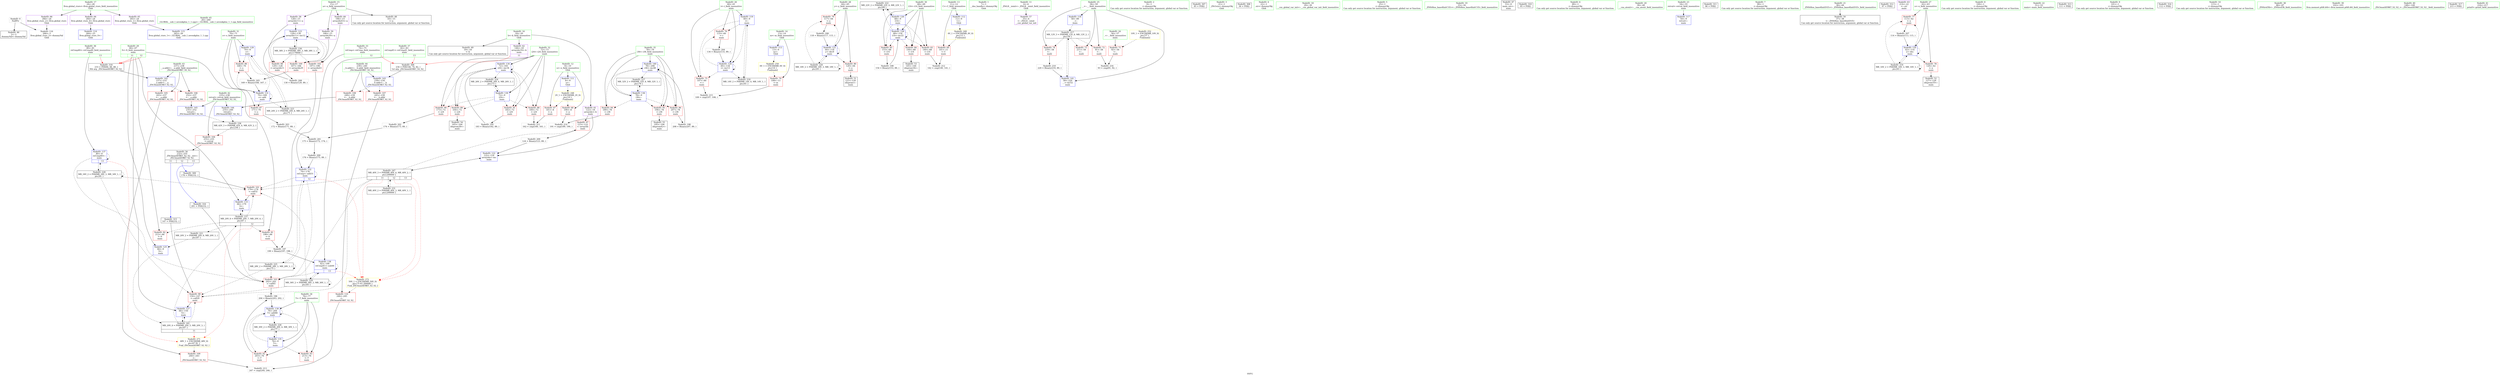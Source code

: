 digraph "SVFG" {
	label="SVFG";

	Node0x564ed97df8d0 [shape=record,color=grey,label="{NodeID: 0\nNullPtr}"];
	Node0x564ed97df8d0 -> Node0x564ed97fefe0[style=solid];
	Node0x564ed97df8d0 -> Node0x564ed9804b40[style=solid];
	Node0x564ed97ff280 [shape=record,color=red,label="{NodeID: 97\n123\<--122\n\<--arrayidx\nmain\n}"];
	Node0x564ed97ff280 -> Node0x564ed980b400[style=solid];
	Node0x564ed97fd560 [shape=record,color=green,label="{NodeID: 14\n13\<--14\nm\<--m_field_insensitive\nGlob }"];
	Node0x564ed97fd560 -> Node0x564ed98014d0[style=solid];
	Node0x564ed97fd560 -> Node0x564ed97fffe0[style=solid];
	Node0x564ed97ffde0 [shape=record,color=blue,label="{NodeID: 111\n8\<--9\nn\<--\nGlob }"];
	Node0x564ed97ffde0 -> Node0x564ed981cb70[style=dashed];
	Node0x564ed97fe050 [shape=record,color=green,label="{NodeID: 28\n64\<--65\ny\<--y_field_insensitive\nmain\n}"];
	Node0x564ed97fe050 -> Node0x564ed9801c20[style=solid];
	Node0x564ed97fe050 -> Node0x564ed9801cf0[style=solid];
	Node0x564ed97fe050 -> Node0x564ed9804f80[style=solid];
	Node0x564ed980b280 [shape=record,color=grey,label="{NodeID: 208\n130 = Binary(129, 89, )\n}"];
	Node0x564ed980b280 -> Node0x564ed9805120[style=solid];
	Node0x564ed98052c0 [shape=record,color=blue,label="{NodeID: 125\n66\<--9\nS\<--\nmain\n}"];
	Node0x564ed98052c0 -> Node0x564ed981a870[style=dashed];
	Node0x564ed97fec70 [shape=record,color=green,label="{NodeID: 42\n235\<--236\nretval\<--retval_field_insensitive\n_ZSt3maxIiERKT_S2_S2_\n}"];
	Node0x564ed97fec70 -> Node0x564ed97ff830[style=solid];
	Node0x564ed97fec70 -> Node0x564ed9806230[style=solid];
	Node0x564ed97fec70 -> Node0x564ed9806300[style=solid];
	Node0x564ed9814570 [shape=record,color=black,label="{NodeID: 222\nMR_22V_2 = PHI(MR_22V_4, MR_22V_1, )\npts\{69 \}\n}"];
	Node0x564ed9814570 -> Node0x564ed9805390[style=dashed];
	Node0x564ed9805e20 [shape=record,color=blue,label="{NodeID: 139\n76\<--204\nT\<--add46\nmain\n}"];
	Node0x564ed9805e20 -> Node0x564ed98026b0[style=dashed];
	Node0x564ed9805e20 -> Node0x564ed9802780[style=dashed];
	Node0x564ed9805e20 -> Node0x564ed9805e20[style=dashed];
	Node0x564ed9805e20 -> Node0x564ed9815970[style=dashed];
	Node0x564ed98008e0 [shape=record,color=black,label="{NodeID: 56\n232\<--255\n_ZSt3maxIiERKT_S2_S2__ret\<--\n_ZSt3maxIiERKT_S2_S2_\n|{<s0>11|<s1>12|<s2>13}}"];
	Node0x564ed98008e0:s0 -> Node0x564ed9830b50[style=solid,color=blue];
	Node0x564ed98008e0:s1 -> Node0x564ed98304e0[style=solid,color=blue];
	Node0x564ed98008e0:s2 -> Node0x564ed9830d50[style=solid,color=blue];
	Node0x564ed9819380 [shape=record,color=black,label="{NodeID: 236\nMR_42V_3 = PHI(MR_42V_4, MR_42V_2, )\npts\{236 \}\n}"];
	Node0x564ed9819380 -> Node0x564ed97ff830[style=dashed];
	Node0x564ed98014d0 [shape=record,color=red,label="{NodeID: 70\n108\<--13\n\<--m\nmain\n}"];
	Node0x564ed98014d0 -> Node0x564ed980bd00[style=solid];
	Node0x564ed981d770 [shape=record,color=yellow,style=double,label="{NodeID: 250\n6V_1 = ENCHI(MR_6V_0)\npts\{14 \}\nFun[main]}"];
	Node0x564ed981d770 -> Node0x564ed98014d0[style=dashed];
	Node0x564ed9802030 [shape=record,color=red,label="{NodeID: 84\n144\<--68\n\<--i14\nmain\n}"];
	Node0x564ed9802030 -> Node0x564ed9800670[style=solid];
	Node0x564ed97dfe60 [shape=record,color=green,label="{NodeID: 1\n7\<--1\n__dso_handle\<--dummyObj\nGlob }"];
	Node0x564ed97ff350 [shape=record,color=red,label="{NodeID: 98\n129\<--128\n\<--arrayidx11\nmain\n}"];
	Node0x564ed97ff350 -> Node0x564ed980b280[style=solid];
	Node0x564ed97fd5f0 [shape=record,color=green,label="{NodeID: 15\n15\<--17\na\<--a_field_insensitive\nGlob }"];
	Node0x564ed97fd5f0 -> Node0x564ed98001d0[style=solid];
	Node0x564ed97fd5f0 -> Node0x564ed9800a80[style=solid];
	Node0x564ed97fd5f0 -> Node0x564ed9800b50[style=solid];
	Node0x564ed97fd5f0 -> Node0x564ed9800c20[style=solid];
	Node0x564ed98031f0 [shape=record,color=grey,label="{NodeID: 195\n183 = Binary(182, 89, )\n}"];
	Node0x564ed98031f0 -> Node0x564ed9805a10[style=solid];
	Node0x564ed97ffee0 [shape=record,color=blue,label="{NodeID: 112\n11\<--9\nC\<--\nGlob }"];
	Node0x564ed97ffee0 -> Node0x564ed981d690[style=dashed];
	Node0x564ed97fe120 [shape=record,color=green,label="{NodeID: 29\n66\<--67\nS\<--S_field_insensitive\nmain\n|{|<s5>11|<s6>12}}"];
	Node0x564ed97fe120 -> Node0x564ed9801dc0[style=solid];
	Node0x564ed97fe120 -> Node0x564ed9801e90[style=solid];
	Node0x564ed97fe120 -> Node0x564ed98052c0[style=solid];
	Node0x564ed97fe120 -> Node0x564ed9805460[style=solid];
	Node0x564ed97fe120 -> Node0x564ed9805940[style=solid];
	Node0x564ed97fe120:s5 -> Node0x564ed9830f60[style=solid,color=red];
	Node0x564ed97fe120:s6 -> Node0x564ed9830f60[style=solid,color=red];
	Node0x564ed980b400 [shape=record,color=grey,label="{NodeID: 209\n124 = Binary(123, 89, )\n}"];
	Node0x564ed980b400 -> Node0x564ed9805050[style=solid];
	Node0x564ed9805390 [shape=record,color=blue,label="{NodeID: 126\n68\<--9\ni14\<--\nmain\n}"];
	Node0x564ed9805390 -> Node0x564ed9801f60[style=dashed];
	Node0x564ed9805390 -> Node0x564ed9802030[style=dashed];
	Node0x564ed9805390 -> Node0x564ed9802100[style=dashed];
	Node0x564ed9805390 -> Node0x564ed9805530[style=dashed];
	Node0x564ed9805390 -> Node0x564ed9814570[style=dashed];
	Node0x564ed97fed40 [shape=record,color=green,label="{NodeID: 43\n237\<--238\n__a.addr\<--__a.addr_field_insensitive\n_ZSt3maxIiERKT_S2_S2_\n}"];
	Node0x564ed97fed40 -> Node0x564ed97ff900[style=solid];
	Node0x564ed97fed40 -> Node0x564ed97ff9d0[style=solid];
	Node0x564ed97fed40 -> Node0x564ed9806090[style=solid];
	Node0x564ed982fae0 [shape=record,color=black,label="{NodeID: 306\n234 = PHI(146, 74, 82, )\n1st arg _ZSt3maxIiERKT_S2_S2_ }"];
	Node0x564ed982fae0 -> Node0x564ed9806160[style=solid];
	Node0x564ed9814a70 [shape=record,color=black,label="{NodeID: 223\nMR_24V_2 = PHI(MR_24V_4, MR_24V_1, )\npts\{71 \}\n}"];
	Node0x564ed9814a70 -> Node0x564ed9805600[style=dashed];
	Node0x564ed9805ef0 [shape=record,color=blue,label="{NodeID: 140\n78\<--208\ni36\<--inc48\nmain\n}"];
	Node0x564ed9805ef0 -> Node0x564ed9802850[style=dashed];
	Node0x564ed9805ef0 -> Node0x564ed9802920[style=dashed];
	Node0x564ed9805ef0 -> Node0x564ed97ff1b0[style=dashed];
	Node0x564ed9805ef0 -> Node0x564ed9805ef0[style=dashed];
	Node0x564ed9805ef0 -> Node0x564ed9815e70[style=dashed];
	Node0x564ed98009b0 [shape=record,color=purple,label="{NodeID: 57\n35\<--4\n\<--_ZStL8__ioinit\n__cxx_global_var_init\n}"];
	Node0x564ed9819470 [shape=record,color=black,label="{NodeID: 237\nMR_20V_6 = PHI(MR_20V_7, MR_20V_4, )\npts\{67 \}\n|{|<s6>12}}"];
	Node0x564ed9819470 -> Node0x564ed9801dc0[style=dashed];
	Node0x564ed9819470 -> Node0x564ed9801e90[style=dashed];
	Node0x564ed9819470 -> Node0x564ed97ff5c0[style=dashed];
	Node0x564ed9819470 -> Node0x564ed97ff760[style=dashed];
	Node0x564ed9819470 -> Node0x564ed9805940[style=dashed];
	Node0x564ed9819470 -> Node0x564ed9814070[style=dashed];
	Node0x564ed9819470:s6 -> Node0x564ed981ea30[style=dashed,color=red];
	Node0x564ed98015a0 [shape=record,color=red,label="{NodeID: 71\n92\<--56\n\<--_\nmain\n}"];
	Node0x564ed98015a0 -> Node0x564ed980be80[style=solid];
	Node0x564ed9802100 [shape=record,color=red,label="{NodeID: 85\n153\<--68\n\<--i14\nmain\n}"];
	Node0x564ed9802100 -> Node0x564ed98037f0[style=solid];
	Node0x564ed97fc6d0 [shape=record,color=green,label="{NodeID: 2\n9\<--1\n\<--dummyObj\nCan only get source location for instruction, argument, global var or function.}"];
	Node0x564ed97ff420 [shape=record,color=red,label="{NodeID: 99\n150\<--147\n\<--call20\nmain\n}"];
	Node0x564ed97ff420 -> Node0x564ed9805460[style=solid];
	Node0x564ed97fd680 [shape=record,color=green,label="{NodeID: 16\n18\<--20\nb\<--b_field_insensitive\nGlob }"];
	Node0x564ed97fd680 -> Node0x564ed98002d0[style=solid];
	Node0x564ed97fd680 -> Node0x564ed9800cf0[style=solid];
	Node0x564ed97fd680 -> Node0x564ed9800dc0[style=solid];
	Node0x564ed9803370 [shape=record,color=grey,label="{NodeID: 196\n204 = Binary(203, 202, )\n}"];
	Node0x564ed9803370 -> Node0x564ed9805e20[style=solid];
	Node0x564ed97fffe0 [shape=record,color=blue,label="{NodeID: 113\n13\<--9\nm\<--\nGlob }"];
	Node0x564ed97fffe0 -> Node0x564ed981d770[style=dashed];
	Node0x564ed97fe1f0 [shape=record,color=green,label="{NodeID: 30\n68\<--69\ni14\<--i14_field_insensitive\nmain\n}"];
	Node0x564ed97fe1f0 -> Node0x564ed9801f60[style=solid];
	Node0x564ed97fe1f0 -> Node0x564ed9802030[style=solid];
	Node0x564ed97fe1f0 -> Node0x564ed9802100[style=solid];
	Node0x564ed97fe1f0 -> Node0x564ed9805390[style=solid];
	Node0x564ed97fe1f0 -> Node0x564ed9805530[style=solid];
	Node0x564ed980b580 [shape=record,color=grey,label="{NodeID: 210\n220 = Binary(219, 89, )\n}"];
	Node0x564ed980b580 -> Node0x564ed9805fc0[style=solid];
	Node0x564ed9805460 [shape=record,color=blue,label="{NodeID: 127\n66\<--150\nS\<--\nmain\n}"];
	Node0x564ed9805460 -> Node0x564ed981a870[style=dashed];
	Node0x564ed97fee10 [shape=record,color=green,label="{NodeID: 44\n239\<--240\n__b.addr\<--__b.addr_field_insensitive\n_ZSt3maxIiERKT_S2_S2_\n}"];
	Node0x564ed97fee10 -> Node0x564ed97ffaa0[style=solid];
	Node0x564ed97fee10 -> Node0x564ed97ffb70[style=solid];
	Node0x564ed97fee10 -> Node0x564ed9806160[style=solid];
	Node0x564ed98302e0 [shape=record,color=black,label="{NodeID: 307\n85 = PHI()\n}"];
	Node0x564ed9814f70 [shape=record,color=black,label="{NodeID: 224\nMR_26V_2 = PHI(MR_26V_4, MR_26V_1, )\npts\{73 \}\n}"];
	Node0x564ed9814f70 -> Node0x564ed98056d0[style=dashed];
	Node0x564ed9805fc0 [shape=record,color=blue,label="{NodeID: 141\n58\<--220\n__\<--inc52\nmain\n}"];
	Node0x564ed9805fc0 -> Node0x564ed9812c70[style=dashed];
	Node0x564ed9800a80 [shape=record,color=purple,label="{NodeID: 58\n128\<--15\narrayidx11\<--a\nmain\n}"];
	Node0x564ed9800a80 -> Node0x564ed97ff350[style=solid];
	Node0x564ed9800a80 -> Node0x564ed9805120[style=solid];
	Node0x564ed9801670 [shape=record,color=red,label="{NodeID: 72\n91\<--58\n\<--__\nmain\n}"];
	Node0x564ed9801670 -> Node0x564ed980be80[style=solid];
	Node0x564ed981d930 [shape=record,color=yellow,style=double,label="{NodeID: 252\n10V_1 = ENCHI(MR_10V_0)\npts\{57 \}\nFun[main]}"];
	Node0x564ed981d930 -> Node0x564ed98015a0[style=dashed];
	Node0x564ed98021d0 [shape=record,color=red,label="{NodeID: 86\n168\<--70\n\<--s\nmain\n}"];
	Node0x564ed98021d0 -> Node0x564ed980ae00[style=solid];
	Node0x564ed97fc760 [shape=record,color=green,label="{NodeID: 3\n21\<--1\n_ZSt3cin\<--dummyObj\nGlob }"];
	Node0x564ed97ff4f0 [shape=record,color=red,label="{NodeID: 100\n167\<--166\n\<--arrayidx29\nmain\n}"];
	Node0x564ed97ff4f0 -> Node0x564ed980ae00[style=solid];
	Node0x564ed97fd710 [shape=record,color=green,label="{NodeID: 17\n24\<--28\nllvm.global_ctors\<--llvm.global_ctors_field_insensitive\nGlob }"];
	Node0x564ed97fd710 -> Node0x564ed9800f60[style=solid];
	Node0x564ed97fd710 -> Node0x564ed9801060[style=solid];
	Node0x564ed97fd710 -> Node0x564ed9801160[style=solid];
	Node0x564ed98034f0 [shape=record,color=grey,label="{NodeID: 197\n199 = Binary(197, 198, )\n}"];
	Node0x564ed98034f0 -> Node0x564ed9805d50[style=solid];
	Node0x564ed98000e0 [shape=record,color=blue,label="{NodeID: 114\n264\<--25\nllvm.global_ctors_0\<--\nGlob }"];
	Node0x564ed97fe2c0 [shape=record,color=green,label="{NodeID: 31\n70\<--71\ns\<--s_field_insensitive\nmain\n}"];
	Node0x564ed97fe2c0 -> Node0x564ed98021d0[style=solid];
	Node0x564ed97fe2c0 -> Node0x564ed98022a0[style=solid];
	Node0x564ed97fe2c0 -> Node0x564ed9805600[style=solid];
	Node0x564ed97fe2c0 -> Node0x564ed98057a0[style=solid];
	Node0x564ed980b700 [shape=record,color=grey,label="{NodeID: 211\n162 = cmp(160, 161, )\n}"];
	Node0x564ed9805530 [shape=record,color=blue,label="{NodeID: 128\n68\<--154\ni14\<--inc22\nmain\n}"];
	Node0x564ed9805530 -> Node0x564ed9801f60[style=dashed];
	Node0x564ed9805530 -> Node0x564ed9802030[style=dashed];
	Node0x564ed9805530 -> Node0x564ed9802100[style=dashed];
	Node0x564ed9805530 -> Node0x564ed9805530[style=dashed];
	Node0x564ed9805530 -> Node0x564ed9814570[style=dashed];
	Node0x564ed97feee0 [shape=record,color=green,label="{NodeID: 45\n26\<--260\n_GLOBAL__sub_I_sevenkplus_1_1.cpp\<--_GLOBAL__sub_I_sevenkplus_1_1.cpp_field_insensitive\n}"];
	Node0x564ed97feee0 -> Node0x564ed9804a40[style=solid];
	Node0x564ed98303e0 [shape=record,color=black,label="{NodeID: 308\n36 = PHI()\n}"];
	Node0x564ed9815470 [shape=record,color=black,label="{NodeID: 225\nMR_28V_2 = PHI(MR_28V_3, MR_28V_1, )\npts\{75 \}\n}"];
	Node0x564ed9815470 -> Node0x564ed97ff420[style=dashed];
	Node0x564ed9815470 -> Node0x564ed97ff760[style=dashed];
	Node0x564ed9815470 -> Node0x564ed9805870[style=dashed];
	Node0x564ed9815470 -> Node0x564ed9815470[style=dashed];
	Node0x564ed9806090 [shape=record,color=blue,label="{NodeID: 142\n237\<--233\n__a.addr\<--__a\n_ZSt3maxIiERKT_S2_S2_\n}"];
	Node0x564ed9806090 -> Node0x564ed97ff900[style=dashed];
	Node0x564ed9806090 -> Node0x564ed97ff9d0[style=dashed];
	Node0x564ed9800b50 [shape=record,color=purple,label="{NodeID: 59\n166\<--15\narrayidx29\<--a\nmain\n}"];
	Node0x564ed9800b50 -> Node0x564ed97ff4f0[style=solid];
	Node0x564ed9801740 [shape=record,color=red,label="{NodeID: 73\n211\<--58\n\<--__\nmain\n}"];
	Node0x564ed98022a0 [shape=record,color=red,label="{NodeID: 87\n171\<--70\n\<--s\nmain\n}"];
	Node0x564ed98022a0 -> Node0x564ed980ab00[style=solid];
	Node0x564ed97fcfc0 [shape=record,color=green,label="{NodeID: 4\n22\<--1\n.str\<--dummyObj\nGlob }"];
	Node0x564ed97ff5c0 [shape=record,color=red,label="{NodeID: 101\n179\<--178\n\<--call32\nmain\n}"];
	Node0x564ed97ff5c0 -> Node0x564ed9805940[style=solid];
	Node0x564ed97fd7a0 [shape=record,color=green,label="{NodeID: 18\n29\<--30\n__cxx_global_var_init\<--__cxx_global_var_init_field_insensitive\n}"];
	Node0x564ed9803670 [shape=record,color=grey,label="{NodeID: 198\n208 = Binary(207, 89, )\n}"];
	Node0x564ed9803670 -> Node0x564ed9805ef0[style=solid];
	Node0x564ed9804a40 [shape=record,color=blue,label="{NodeID: 115\n265\<--26\nllvm.global_ctors_1\<--_GLOBAL__sub_I_sevenkplus_1_1.cpp\nGlob }"];
	Node0x564ed97fe390 [shape=record,color=green,label="{NodeID: 32\n72\<--73\ni24\<--i24_field_insensitive\nmain\n}"];
	Node0x564ed97fe390 -> Node0x564ed9802370[style=solid];
	Node0x564ed97fe390 -> Node0x564ed9802440[style=solid];
	Node0x564ed97fe390 -> Node0x564ed9802510[style=solid];
	Node0x564ed97fe390 -> Node0x564ed98025e0[style=solid];
	Node0x564ed97fe390 -> Node0x564ed98056d0[style=solid];
	Node0x564ed97fe390 -> Node0x564ed9805a10[style=solid];
	Node0x564ed980b880 [shape=record,color=grey,label="{NodeID: 212\n142 = cmp(140, 141, )\n}"];
	Node0x564ed9805600 [shape=record,color=blue,label="{NodeID: 129\n70\<--9\ns\<--\nmain\n}"];
	Node0x564ed9805600 -> Node0x564ed98021d0[style=dashed];
	Node0x564ed9805600 -> Node0x564ed98057a0[style=dashed];
	Node0x564ed9805600 -> Node0x564ed9814a70[style=dashed];
	Node0x564ed97fefe0 [shape=record,color=black,label="{NodeID: 46\n2\<--3\ndummyVal\<--dummyVal\n}"];
	Node0x564ed98304e0 [shape=record,color=black,label="{NodeID: 309\n178 = PHI(232, )\n}"];
	Node0x564ed98304e0 -> Node0x564ed97ff5c0[style=solid];
	Node0x564ed9815970 [shape=record,color=black,label="{NodeID: 226\nMR_30V_2 = PHI(MR_30V_4, MR_30V_1, )\npts\{77 \}\n}"];
	Node0x564ed9815970 -> Node0x564ed9805ae0[style=dashed];
	Node0x564ed9806160 [shape=record,color=blue,label="{NodeID: 143\n239\<--234\n__b.addr\<--__b\n_ZSt3maxIiERKT_S2_S2_\n}"];
	Node0x564ed9806160 -> Node0x564ed97ffaa0[style=dashed];
	Node0x564ed9806160 -> Node0x564ed97ffb70[style=dashed];
	Node0x564ed9800c20 [shape=record,color=purple,label="{NodeID: 60\n196\<--15\narrayidx43\<--a\nmain\n}"];
	Node0x564ed9800c20 -> Node0x564ed97ff690[style=solid];
	Node0x564ed9801810 [shape=record,color=red,label="{NodeID: 74\n219\<--58\n\<--__\nmain\n}"];
	Node0x564ed9801810 -> Node0x564ed980b580[style=solid];
	Node0x564ed9802370 [shape=record,color=red,label="{NodeID: 88\n160\<--72\n\<--i24\nmain\n}"];
	Node0x564ed9802370 -> Node0x564ed980b700[style=solid];
	Node0x564ed97fd050 [shape=record,color=green,label="{NodeID: 5\n25\<--1\n\<--dummyObj\nCan only get source location for instruction, argument, global var or function.}"];
	Node0x564ed97ff690 [shape=record,color=red,label="{NodeID: 102\n197\<--196\n\<--arrayidx43\nmain\n}"];
	Node0x564ed97ff690 -> Node0x564ed98034f0[style=solid];
	Node0x564ed97fd870 [shape=record,color=green,label="{NodeID: 19\n33\<--34\n_ZNSt8ios_base4InitC1Ev\<--_ZNSt8ios_base4InitC1Ev_field_insensitive\n}"];
	Node0x564ed98037f0 [shape=record,color=grey,label="{NodeID: 199\n154 = Binary(153, 89, )\n}"];
	Node0x564ed98037f0 -> Node0x564ed9805530[style=solid];
	Node0x564ed9804b40 [shape=record,color=blue, style = dotted,label="{NodeID: 116\n266\<--3\nllvm.global_ctors_2\<--dummyVal\nGlob }"];
	Node0x564ed97fe460 [shape=record,color=green,label="{NodeID: 33\n74\<--75\nref.tmp\<--ref.tmp_field_insensitive\nmain\n|{|<s1>12}}"];
	Node0x564ed97fe460 -> Node0x564ed9805870[style=solid];
	Node0x564ed97fe460:s1 -> Node0x564ed982fae0[style=solid,color=red];
	Node0x564ed980ba00 [shape=record,color=grey,label="{NodeID: 213\n247 = cmp(244, 246, )\n}"];
	Node0x564ed98056d0 [shape=record,color=blue,label="{NodeID: 130\n72\<--9\ni24\<--\nmain\n}"];
	Node0x564ed98056d0 -> Node0x564ed9802370[style=dashed];
	Node0x564ed98056d0 -> Node0x564ed9802440[style=dashed];
	Node0x564ed98056d0 -> Node0x564ed9802510[style=dashed];
	Node0x564ed98056d0 -> Node0x564ed98025e0[style=dashed];
	Node0x564ed98056d0 -> Node0x564ed9805a10[style=dashed];
	Node0x564ed98056d0 -> Node0x564ed9814f70[style=dashed];
	Node0x564ed97ff0e0 [shape=record,color=black,label="{NodeID: 47\n53\<--9\nmain_ret\<--\nmain\n}"];
	Node0x564ed9830710 [shape=record,color=black,label="{NodeID: 310\n95 = PHI()\n}"];
	Node0x564ed9815e70 [shape=record,color=black,label="{NodeID: 227\nMR_32V_2 = PHI(MR_32V_4, MR_32V_1, )\npts\{79 \}\n}"];
	Node0x564ed9815e70 -> Node0x564ed9805bb0[style=dashed];
	Node0x564ed9806230 [shape=record,color=blue,label="{NodeID: 144\n235\<--249\nretval\<--\n_ZSt3maxIiERKT_S2_S2_\n}"];
	Node0x564ed9806230 -> Node0x564ed9819380[style=dashed];
	Node0x564ed9800cf0 [shape=record,color=purple,label="{NodeID: 61\n122\<--18\narrayidx\<--b\nmain\n}"];
	Node0x564ed9800cf0 -> Node0x564ed97ff280[style=solid];
	Node0x564ed9800cf0 -> Node0x564ed9805050[style=solid];
	Node0x564ed981a870 [shape=record,color=black,label="{NodeID: 241\nMR_20V_4 = PHI(MR_20V_5, MR_20V_3, )\npts\{67 \}\n|{|<s3>11}}"];
	Node0x564ed981a870 -> Node0x564ed97ff420[style=dashed];
	Node0x564ed981a870 -> Node0x564ed9805460[style=dashed];
	Node0x564ed981a870 -> Node0x564ed9819470[style=dashed];
	Node0x564ed981a870:s3 -> Node0x564ed981ea30[style=dashed,color=red];
	Node0x564ed98018e0 [shape=record,color=red,label="{NodeID: 75\n107\<--60\n\<--i\nmain\n}"];
	Node0x564ed98018e0 -> Node0x564ed980bd00[style=solid];
	Node0x564ed9802440 [shape=record,color=red,label="{NodeID: 89\n164\<--72\n\<--i24\nmain\n}"];
	Node0x564ed9802440 -> Node0x564ed9800740[style=solid];
	Node0x564ed97fd0e0 [shape=record,color=green,label="{NodeID: 6\n89\<--1\n\<--dummyObj\nCan only get source location for instruction, argument, global var or function.}"];
	Node0x564ed97ff760 [shape=record,color=red,label="{NodeID: 103\n202\<--201\n\<--call45\nmain\n}"];
	Node0x564ed97ff760 -> Node0x564ed9803370[style=solid];
	Node0x564ed97fd940 [shape=record,color=green,label="{NodeID: 20\n39\<--40\n__cxa_atexit\<--__cxa_atexit_field_insensitive\n}"];
	Node0x564ed980a700 [shape=record,color=grey,label="{NodeID: 200\n176 = Binary(175, 89, )\n}"];
	Node0x564ed980a700 -> Node0x564ed9805870[style=solid];
	Node0x564ed9804c40 [shape=record,color=blue,label="{NodeID: 117\n54\<--9\nretval\<--\nmain\n}"];
	Node0x564ed97fe530 [shape=record,color=green,label="{NodeID: 34\n76\<--77\nT\<--T_field_insensitive\nmain\n}"];
	Node0x564ed97fe530 -> Node0x564ed98026b0[style=solid];
	Node0x564ed97fe530 -> Node0x564ed9802780[style=solid];
	Node0x564ed97fe530 -> Node0x564ed9805ae0[style=solid];
	Node0x564ed97fe530 -> Node0x564ed9805e20[style=solid];
	Node0x564ed980bb80 [shape=record,color=grey,label="{NodeID: 214\n191 = cmp(189, 190, )\n}"];
	Node0x564ed98057a0 [shape=record,color=blue,label="{NodeID: 131\n70\<--169\ns\<--add\nmain\n}"];
	Node0x564ed98057a0 -> Node0x564ed98021d0[style=dashed];
	Node0x564ed98057a0 -> Node0x564ed98022a0[style=dashed];
	Node0x564ed98057a0 -> Node0x564ed98057a0[style=dashed];
	Node0x564ed98057a0 -> Node0x564ed9814a70[style=dashed];
	Node0x564ed98001d0 [shape=record,color=black,label="{NodeID: 48\n16\<--15\n\<--a\nCan only get source location for instruction, argument, global var or function.}"];
	Node0x564ed98307e0 [shape=record,color=black,label="{NodeID: 311\n96 = PHI()\n}"];
	Node0x564ed9816370 [shape=record,color=black,label="{NodeID: 228\nMR_34V_2 = PHI(MR_34V_3, MR_34V_1, )\npts\{81 \}\n}"];
	Node0x564ed9816370 -> Node0x564ed97ff420[style=dashed];
	Node0x564ed9816370 -> Node0x564ed97ff5c0[style=dashed];
	Node0x564ed9816370 -> Node0x564ed9805c80[style=dashed];
	Node0x564ed9816370 -> Node0x564ed9816370[style=dashed];
	Node0x564ed9806300 [shape=record,color=blue,label="{NodeID: 145\n235\<--252\nretval\<--\n_ZSt3maxIiERKT_S2_S2_\n}"];
	Node0x564ed9806300 -> Node0x564ed9819380[style=dashed];
	Node0x564ed9800dc0 [shape=record,color=purple,label="{NodeID: 62\n146\<--18\narrayidx19\<--b\nmain\n|{<s0>11}}"];
	Node0x564ed9800dc0:s0 -> Node0x564ed982fae0[style=solid,color=red];
	Node0x564ed98019b0 [shape=record,color=red,label="{NodeID: 76\n133\<--60\n\<--i\nmain\n}"];
	Node0x564ed98019b0 -> Node0x564ed980ac80[style=solid];
	Node0x564ed9802510 [shape=record,color=red,label="{NodeID: 90\n173\<--72\n\<--i24\nmain\n}"];
	Node0x564ed9802510 -> Node0x564ed980a980[style=solid];
	Node0x564ed97fd170 [shape=record,color=green,label="{NodeID: 7\n99\<--1\n\<--dummyObj\nCan only get source location for instruction, argument, global var or function.}"];
	Node0x564ed97ff830 [shape=record,color=red,label="{NodeID: 104\n255\<--235\n\<--retval\n_ZSt3maxIiERKT_S2_S2_\n}"];
	Node0x564ed97ff830 -> Node0x564ed98008e0[style=solid];
	Node0x564ed97fda40 [shape=record,color=green,label="{NodeID: 21\n38\<--44\n_ZNSt8ios_base4InitD1Ev\<--_ZNSt8ios_base4InitD1Ev_field_insensitive\n}"];
	Node0x564ed97fda40 -> Node0x564ed98003d0[style=solid];
	Node0x564ed980a800 [shape=record,color=grey,label="{NodeID: 201\n175 = Binary(172, 174, )\n}"];
	Node0x564ed980a800 -> Node0x564ed980a700[style=solid];
	Node0x564ed9804d10 [shape=record,color=blue,label="{NodeID: 118\n58\<--89\n__\<--\nmain\n}"];
	Node0x564ed9804d10 -> Node0x564ed9812c70[style=dashed];
	Node0x564ed97fe600 [shape=record,color=green,label="{NodeID: 35\n78\<--79\ni36\<--i36_field_insensitive\nmain\n}"];
	Node0x564ed97fe600 -> Node0x564ed9802850[style=solid];
	Node0x564ed97fe600 -> Node0x564ed9802920[style=solid];
	Node0x564ed97fe600 -> Node0x564ed97ff1b0[style=solid];
	Node0x564ed97fe600 -> Node0x564ed9805bb0[style=solid];
	Node0x564ed97fe600 -> Node0x564ed9805ef0[style=solid];
	Node0x564ed980bd00 [shape=record,color=grey,label="{NodeID: 215\n109 = cmp(107, 108, )\n}"];
	Node0x564ed9805870 [shape=record,color=blue,label="{NodeID: 132\n74\<--176\nref.tmp\<--add31\nmain\n|{|<s4>12}}"];
	Node0x564ed9805870 -> Node0x564ed97ff5c0[style=dashed];
	Node0x564ed9805870 -> Node0x564ed97ff760[style=dashed];
	Node0x564ed9805870 -> Node0x564ed9805870[style=dashed];
	Node0x564ed9805870 -> Node0x564ed9815470[style=dashed];
	Node0x564ed9805870:s4 -> Node0x564ed981eb10[style=dashed,color=red];
	Node0x564ed98002d0 [shape=record,color=black,label="{NodeID: 49\n19\<--18\n\<--b\nCan only get source location for instruction, argument, global var or function.}"];
	Node0x564ed98308b0 [shape=record,color=black,label="{NodeID: 312\n97 = PHI()\n}"];
	Node0x564ed9816870 [shape=record,color=black,label="{NodeID: 229\nMR_36V_2 = PHI(MR_36V_3, MR_36V_1, )\npts\{83 \}\n}"];
	Node0x564ed9816870 -> Node0x564ed97ff420[style=dashed];
	Node0x564ed9816870 -> Node0x564ed97ff5c0[style=dashed];
	Node0x564ed9816870 -> Node0x564ed9805d50[style=dashed];
	Node0x564ed9816870 -> Node0x564ed9816870[style=dashed];
	Node0x564ed9800e90 [shape=record,color=purple,label="{NodeID: 63\n214\<--22\n\<--.str\nmain\n}"];
	Node0x564ed9801a80 [shape=record,color=red,label="{NodeID: 77\n113\<--62\n\<--x\nmain\n}"];
	Node0x564ed9801a80 -> Node0x564ed980b100[style=solid];
	Node0x564ed98025e0 [shape=record,color=red,label="{NodeID: 91\n182\<--72\n\<--i24\nmain\n}"];
	Node0x564ed98025e0 -> Node0x564ed98031f0[style=solid];
	Node0x564ed97fd200 [shape=record,color=green,label="{NodeID: 8\n100\<--1\n\<--dummyObj\nCan only get source location for instruction, argument, global var or function.}"];
	Node0x564ed981ea30 [shape=record,color=yellow,style=double,label="{NodeID: 271\n48V_1 = ENCHI(MR_48V_0)\npts\{67 81 \}\nFun[_ZSt3maxIiERKT_S2_S2_]}"];
	Node0x564ed981ea30 -> Node0x564ed97ffc40[style=dashed];
	Node0x564ed97ff900 [shape=record,color=red,label="{NodeID: 105\n243\<--237\n\<--__a.addr\n_ZSt3maxIiERKT_S2_S2_\n}"];
	Node0x564ed97ff900 -> Node0x564ed97ffc40[style=solid];
	Node0x564ed97fdb40 [shape=record,color=green,label="{NodeID: 22\n51\<--52\nmain\<--main_field_insensitive\n}"];
	Node0x564ed980a980 [shape=record,color=grey,label="{NodeID: 202\n174 = Binary(173, 89, )\n}"];
	Node0x564ed980a980 -> Node0x564ed980a800[style=solid];
	Node0x564ed9804de0 [shape=record,color=blue,label="{NodeID: 119\n60\<--9\ni\<--\nmain\n}"];
	Node0x564ed9804de0 -> Node0x564ed98018e0[style=dashed];
	Node0x564ed9804de0 -> Node0x564ed98019b0[style=dashed];
	Node0x564ed9804de0 -> Node0x564ed98051f0[style=dashed];
	Node0x564ed9804de0 -> Node0x564ed9813170[style=dashed];
	Node0x564ed97fe6d0 [shape=record,color=green,label="{NodeID: 36\n80\<--81\nref.tmp40\<--ref.tmp40_field_insensitive\nmain\n|{|<s1>13}}"];
	Node0x564ed97fe6d0 -> Node0x564ed9805c80[style=solid];
	Node0x564ed97fe6d0:s1 -> Node0x564ed9830f60[style=solid,color=red];
	Node0x564ed980be80 [shape=record,color=grey,label="{NodeID: 216\n93 = cmp(91, 92, )\n}"];
	Node0x564ed9805940 [shape=record,color=blue,label="{NodeID: 133\n66\<--179\nS\<--\nmain\n}"];
	Node0x564ed9805940 -> Node0x564ed9819470[style=dashed];
	Node0x564ed98003d0 [shape=record,color=black,label="{NodeID: 50\n37\<--38\n\<--_ZNSt8ios_base4InitD1Ev\nCan only get source location for instruction, argument, global var or function.}"];
	Node0x564ed9830980 [shape=record,color=black,label="{NodeID: 313\n111 = PHI()\n}"];
	Node0x564ed9816d70 [shape=record,color=black,label="{NodeID: 230\nMR_38V_2 = PHI(MR_38V_3, MR_38V_1, )\npts\{170000 \}\n}"];
	Node0x564ed9816d70 -> Node0x564ed97ff350[style=dashed];
	Node0x564ed9816d70 -> Node0x564ed97ff4f0[style=dashed];
	Node0x564ed9816d70 -> Node0x564ed97ff690[style=dashed];
	Node0x564ed9816d70 -> Node0x564ed9805120[style=dashed];
	Node0x564ed9816d70 -> Node0x564ed9816d70[style=dashed];
	Node0x564ed9800f60 [shape=record,color=purple,label="{NodeID: 64\n264\<--24\nllvm.global_ctors_0\<--llvm.global_ctors\nGlob }"];
	Node0x564ed9800f60 -> Node0x564ed98000e0[style=solid];
	Node0x564ed9801b50 [shape=record,color=red,label="{NodeID: 78\n126\<--62\n\<--x\nmain\n}"];
	Node0x564ed9801b50 -> Node0x564ed98005a0[style=solid];
	Node0x564ed98026b0 [shape=record,color=red,label="{NodeID: 92\n203\<--76\n\<--T\nmain\n}"];
	Node0x564ed98026b0 -> Node0x564ed9803370[style=solid];
	Node0x564ed97fd290 [shape=record,color=green,label="{NodeID: 9\n101\<--1\n\<--dummyObj\nCan only get source location for instruction, argument, global var or function.}"];
	Node0x564ed981eb10 [shape=record,color=yellow,style=double,label="{NodeID: 272\n50V_1 = ENCHI(MR_50V_0)\npts\{75 83 200000 \}\nFun[_ZSt3maxIiERKT_S2_S2_]}"];
	Node0x564ed981eb10 -> Node0x564ed97ffd10[style=dashed];
	Node0x564ed97ff9d0 [shape=record,color=red,label="{NodeID: 106\n252\<--237\n\<--__a.addr\n_ZSt3maxIiERKT_S2_S2_\n}"];
	Node0x564ed97ff9d0 -> Node0x564ed9806300[style=solid];
	Node0x564ed97fdc40 [shape=record,color=green,label="{NodeID: 23\n54\<--55\nretval\<--retval_field_insensitive\nmain\n}"];
	Node0x564ed97fdc40 -> Node0x564ed9804c40[style=solid];
	Node0x564ed980ab00 [shape=record,color=grey,label="{NodeID: 203\n172 = Binary(171, 89, )\n}"];
	Node0x564ed980ab00 -> Node0x564ed980a800[style=solid];
	Node0x564ed9804eb0 [shape=record,color=blue,label="{NodeID: 120\n62\<--114\nx\<--dec\nmain\n}"];
	Node0x564ed9804eb0 -> Node0x564ed9801a80[style=dashed];
	Node0x564ed9804eb0 -> Node0x564ed9801b50[style=dashed];
	Node0x564ed9804eb0 -> Node0x564ed9804eb0[style=dashed];
	Node0x564ed9804eb0 -> Node0x564ed9813670[style=dashed];
	Node0x564ed97fe7a0 [shape=record,color=green,label="{NodeID: 37\n82\<--83\nref.tmp41\<--ref.tmp41_field_insensitive\nmain\n|{|<s1>13}}"];
	Node0x564ed97fe7a0 -> Node0x564ed9805d50[style=solid];
	Node0x564ed97fe7a0:s1 -> Node0x564ed982fae0[style=solid,color=red];
	Node0x564ed9812c70 [shape=record,color=black,label="{NodeID: 217\nMR_12V_3 = PHI(MR_12V_4, MR_12V_2, )\npts\{59 \}\n}"];
	Node0x564ed9812c70 -> Node0x564ed9801670[style=dashed];
	Node0x564ed9812c70 -> Node0x564ed9801740[style=dashed];
	Node0x564ed9812c70 -> Node0x564ed9801810[style=dashed];
	Node0x564ed9812c70 -> Node0x564ed9805fc0[style=dashed];
	Node0x564ed9805a10 [shape=record,color=blue,label="{NodeID: 134\n72\<--183\ni24\<--inc34\nmain\n}"];
	Node0x564ed9805a10 -> Node0x564ed9802370[style=dashed];
	Node0x564ed9805a10 -> Node0x564ed9802440[style=dashed];
	Node0x564ed9805a10 -> Node0x564ed9802510[style=dashed];
	Node0x564ed9805a10 -> Node0x564ed98025e0[style=dashed];
	Node0x564ed9805a10 -> Node0x564ed9805a10[style=dashed];
	Node0x564ed9805a10 -> Node0x564ed9814f70[style=dashed];
	Node0x564ed98004d0 [shape=record,color=black,label="{NodeID: 51\n121\<--120\nidxprom\<--\nmain\n}"];
	Node0x564ed9830a80 [shape=record,color=black,label="{NodeID: 314\n112 = PHI()\n}"];
	Node0x564ed9817270 [shape=record,color=black,label="{NodeID: 231\nMR_40V_2 = PHI(MR_40V_3, MR_40V_1, )\npts\{200000 \}\n}"];
	Node0x564ed9817270 -> Node0x564ed981c670[style=dashed];
	Node0x564ed9801060 [shape=record,color=purple,label="{NodeID: 65\n265\<--24\nllvm.global_ctors_1\<--llvm.global_ctors\nGlob }"];
	Node0x564ed9801060 -> Node0x564ed9804a40[style=solid];
	Node0x564ed9801c20 [shape=record,color=red,label="{NodeID: 79\n117\<--64\n\<--y\nmain\n}"];
	Node0x564ed9801c20 -> Node0x564ed980af80[style=solid];
	Node0x564ed9802780 [shape=record,color=red,label="{NodeID: 93\n213\<--76\n\<--T\nmain\n}"];
	Node0x564ed97fd320 [shape=record,color=green,label="{NodeID: 10\n115\<--1\n\<--dummyObj\nCan only get source location for instruction, argument, global var or function.}"];
	Node0x564ed97ffaa0 [shape=record,color=red,label="{NodeID: 107\n245\<--239\n\<--__b.addr\n_ZSt3maxIiERKT_S2_S2_\n}"];
	Node0x564ed97ffaa0 -> Node0x564ed97ffd10[style=solid];
	Node0x564ed97fdd10 [shape=record,color=green,label="{NodeID: 24\n56\<--57\n_\<--__field_insensitive\nmain\n}"];
	Node0x564ed97fdd10 -> Node0x564ed98015a0[style=solid];
	Node0x564ed980ac80 [shape=record,color=grey,label="{NodeID: 204\n134 = Binary(133, 89, )\n}"];
	Node0x564ed980ac80 -> Node0x564ed98051f0[style=solid];
	Node0x564ed9804f80 [shape=record,color=blue,label="{NodeID: 121\n64\<--118\ny\<--dec9\nmain\n}"];
	Node0x564ed9804f80 -> Node0x564ed9801c20[style=dashed];
	Node0x564ed9804f80 -> Node0x564ed9801cf0[style=dashed];
	Node0x564ed9804f80 -> Node0x564ed9804f80[style=dashed];
	Node0x564ed9804f80 -> Node0x564ed9813b70[style=dashed];
	Node0x564ed97fe870 [shape=record,color=green,label="{NodeID: 38\n86\<--87\n_ZNSirsERi\<--_ZNSirsERi_field_insensitive\n}"];
	Node0x564ed9813170 [shape=record,color=black,label="{NodeID: 218\nMR_14V_2 = PHI(MR_14V_4, MR_14V_1, )\npts\{61 \}\n}"];
	Node0x564ed9813170 -> Node0x564ed9804de0[style=dashed];
	Node0x564ed9805ae0 [shape=record,color=blue,label="{NodeID: 135\n76\<--9\nT\<--\nmain\n}"];
	Node0x564ed9805ae0 -> Node0x564ed98026b0[style=dashed];
	Node0x564ed9805ae0 -> Node0x564ed9802780[style=dashed];
	Node0x564ed9805ae0 -> Node0x564ed9805e20[style=dashed];
	Node0x564ed9805ae0 -> Node0x564ed9815970[style=dashed];
	Node0x564ed98005a0 [shape=record,color=black,label="{NodeID: 52\n127\<--126\nidxprom10\<--\nmain\n}"];
	Node0x564ed9830b50 [shape=record,color=black,label="{NodeID: 315\n147 = PHI(232, )\n}"];
	Node0x564ed9830b50 -> Node0x564ed97ff420[style=solid];
	Node0x564ed9801160 [shape=record,color=purple,label="{NodeID: 66\n266\<--24\nllvm.global_ctors_2\<--llvm.global_ctors\nGlob }"];
	Node0x564ed9801160 -> Node0x564ed9804b40[style=solid];
	Node0x564ed9801cf0 [shape=record,color=red,label="{NodeID: 80\n120\<--64\n\<--y\nmain\n}"];
	Node0x564ed9801cf0 -> Node0x564ed98004d0[style=solid];
	Node0x564ed9802850 [shape=record,color=red,label="{NodeID: 94\n189\<--78\n\<--i36\nmain\n}"];
	Node0x564ed9802850 -> Node0x564ed980bb80[style=solid];
	Node0x564ed97fd3b0 [shape=record,color=green,label="{NodeID: 11\n4\<--6\n_ZStL8__ioinit\<--_ZStL8__ioinit_field_insensitive\nGlob }"];
	Node0x564ed97fd3b0 -> Node0x564ed98009b0[style=solid];
	Node0x564ed97ffb70 [shape=record,color=red,label="{NodeID: 108\n249\<--239\n\<--__b.addr\n_ZSt3maxIiERKT_S2_S2_\n}"];
	Node0x564ed97ffb70 -> Node0x564ed9806230[style=solid];
	Node0x564ed97fdde0 [shape=record,color=green,label="{NodeID: 25\n58\<--59\n__\<--___field_insensitive\nmain\n}"];
	Node0x564ed97fdde0 -> Node0x564ed9801670[style=solid];
	Node0x564ed97fdde0 -> Node0x564ed9801740[style=solid];
	Node0x564ed97fdde0 -> Node0x564ed9801810[style=solid];
	Node0x564ed97fdde0 -> Node0x564ed9804d10[style=solid];
	Node0x564ed97fdde0 -> Node0x564ed9805fc0[style=solid];
	Node0x564ed980ae00 [shape=record,color=grey,label="{NodeID: 205\n169 = Binary(168, 167, )\n}"];
	Node0x564ed980ae00 -> Node0x564ed98057a0[style=solid];
	Node0x564ed9805050 [shape=record,color=blue,label="{NodeID: 122\n122\<--124\narrayidx\<--inc\nmain\n}"];
	Node0x564ed9805050 -> Node0x564ed981c670[style=dashed];
	Node0x564ed97fe970 [shape=record,color=green,label="{NodeID: 39\n102\<--103\nllvm.memset.p0i8.i64\<--llvm.memset.p0i8.i64_field_insensitive\n}"];
	Node0x564ed9813670 [shape=record,color=black,label="{NodeID: 219\nMR_16V_2 = PHI(MR_16V_3, MR_16V_1, )\npts\{63 \}\n}"];
	Node0x564ed9813670 -> Node0x564ed9801a80[style=dashed];
	Node0x564ed9813670 -> Node0x564ed9804eb0[style=dashed];
	Node0x564ed9813670 -> Node0x564ed9813670[style=dashed];
	Node0x564ed9805bb0 [shape=record,color=blue,label="{NodeID: 136\n78\<--9\ni36\<--\nmain\n}"];
	Node0x564ed9805bb0 -> Node0x564ed9802850[style=dashed];
	Node0x564ed9805bb0 -> Node0x564ed9802920[style=dashed];
	Node0x564ed9805bb0 -> Node0x564ed97ff1b0[style=dashed];
	Node0x564ed9805bb0 -> Node0x564ed9805ef0[style=dashed];
	Node0x564ed9805bb0 -> Node0x564ed9815e70[style=dashed];
	Node0x564ed9800670 [shape=record,color=black,label="{NodeID: 53\n145\<--144\nidxprom18\<--\nmain\n}"];
	Node0x564ed9830d50 [shape=record,color=black,label="{NodeID: 316\n201 = PHI(232, )\n}"];
	Node0x564ed9830d50 -> Node0x564ed97ff760[style=solid];
	Node0x564ed9801260 [shape=record,color=red,label="{NodeID: 67\n161\<--8\n\<--n\nmain\n}"];
	Node0x564ed9801260 -> Node0x564ed980b700[style=solid];
	Node0x564ed981c670 [shape=record,color=black,label="{NodeID: 247\nMR_40V_3 = PHI(MR_40V_4, MR_40V_2, )\npts\{200000 \}\n|{|<s6>11|<s7>12|<s8>13}}"];
	Node0x564ed981c670 -> Node0x564ed97ff280[style=dashed];
	Node0x564ed981c670 -> Node0x564ed97ff420[style=dashed];
	Node0x564ed981c670 -> Node0x564ed97ff5c0[style=dashed];
	Node0x564ed981c670 -> Node0x564ed97ff760[style=dashed];
	Node0x564ed981c670 -> Node0x564ed9805050[style=dashed];
	Node0x564ed981c670 -> Node0x564ed9817270[style=dashed];
	Node0x564ed981c670:s6 -> Node0x564ed981eb10[style=dashed,color=red];
	Node0x564ed981c670:s7 -> Node0x564ed981eb10[style=dashed,color=red];
	Node0x564ed981c670:s8 -> Node0x564ed981eb10[style=dashed,color=red];
	Node0x564ed9801dc0 [shape=record,color=red,label="{NodeID: 81\n198\<--66\n\<--S\nmain\n}"];
	Node0x564ed9801dc0 -> Node0x564ed98034f0[style=solid];
	Node0x564ed9802920 [shape=record,color=red,label="{NodeID: 95\n194\<--78\n\<--i36\nmain\n}"];
	Node0x564ed9802920 -> Node0x564ed9800810[style=solid];
	Node0x564ed97fd440 [shape=record,color=green,label="{NodeID: 12\n8\<--10\nn\<--n_field_insensitive\nGlob }"];
	Node0x564ed97fd440 -> Node0x564ed9801260[style=solid];
	Node0x564ed97fd440 -> Node0x564ed9801330[style=solid];
	Node0x564ed97fd440 -> Node0x564ed97ffde0[style=solid];
	Node0x564ed97ffc40 [shape=record,color=red,label="{NodeID: 109\n244\<--243\n\<--\n_ZSt3maxIiERKT_S2_S2_\n}"];
	Node0x564ed97ffc40 -> Node0x564ed980ba00[style=solid];
	Node0x564ed97fdeb0 [shape=record,color=green,label="{NodeID: 26\n60\<--61\ni\<--i_field_insensitive\nmain\n}"];
	Node0x564ed97fdeb0 -> Node0x564ed98018e0[style=solid];
	Node0x564ed97fdeb0 -> Node0x564ed98019b0[style=solid];
	Node0x564ed97fdeb0 -> Node0x564ed9804de0[style=solid];
	Node0x564ed97fdeb0 -> Node0x564ed98051f0[style=solid];
	Node0x564ed980af80 [shape=record,color=grey,label="{NodeID: 206\n118 = Binary(117, 115, )\n}"];
	Node0x564ed980af80 -> Node0x564ed9804f80[style=solid];
	Node0x564ed9805120 [shape=record,color=blue,label="{NodeID: 123\n128\<--130\narrayidx11\<--inc12\nmain\n}"];
	Node0x564ed9805120 -> Node0x564ed97ff350[style=dashed];
	Node0x564ed9805120 -> Node0x564ed97ff4f0[style=dashed];
	Node0x564ed9805120 -> Node0x564ed97ff690[style=dashed];
	Node0x564ed9805120 -> Node0x564ed9805120[style=dashed];
	Node0x564ed9805120 -> Node0x564ed9816d70[style=dashed];
	Node0x564ed97fea70 [shape=record,color=green,label="{NodeID: 40\n148\<--149\n_ZSt3maxIiERKT_S2_S2_\<--_ZSt3maxIiERKT_S2_S2__field_insensitive\n}"];
	Node0x564ed9813b70 [shape=record,color=black,label="{NodeID: 220\nMR_18V_2 = PHI(MR_18V_3, MR_18V_1, )\npts\{65 \}\n}"];
	Node0x564ed9813b70 -> Node0x564ed9801c20[style=dashed];
	Node0x564ed9813b70 -> Node0x564ed9804f80[style=dashed];
	Node0x564ed9813b70 -> Node0x564ed9813b70[style=dashed];
	Node0x564ed9805c80 [shape=record,color=blue,label="{NodeID: 137\n80\<--9\nref.tmp40\<--\nmain\n|{|<s3>13}}"];
	Node0x564ed9805c80 -> Node0x564ed97ff760[style=dashed];
	Node0x564ed9805c80 -> Node0x564ed9805c80[style=dashed];
	Node0x564ed9805c80 -> Node0x564ed9816370[style=dashed];
	Node0x564ed9805c80:s3 -> Node0x564ed981ea30[style=dashed,color=red];
	Node0x564ed9800740 [shape=record,color=black,label="{NodeID: 54\n165\<--164\nidxprom28\<--\nmain\n}"];
	Node0x564ed9830e90 [shape=record,color=black,label="{NodeID: 317\n215 = PHI()\n}"];
	Node0x564ed9801330 [shape=record,color=red,label="{NodeID: 68\n190\<--8\n\<--n\nmain\n}"];
	Node0x564ed9801330 -> Node0x564ed980bb80[style=solid];
	Node0x564ed981cb70 [shape=record,color=yellow,style=double,label="{NodeID: 248\n2V_1 = ENCHI(MR_2V_0)\npts\{10 \}\nFun[main]}"];
	Node0x564ed981cb70 -> Node0x564ed9801260[style=dashed];
	Node0x564ed981cb70 -> Node0x564ed9801330[style=dashed];
	Node0x564ed9801e90 [shape=record,color=red,label="{NodeID: 82\n212\<--66\n\<--S\nmain\n}"];
	Node0x564ed97ff1b0 [shape=record,color=red,label="{NodeID: 96\n207\<--78\n\<--i36\nmain\n}"];
	Node0x564ed97ff1b0 -> Node0x564ed9803670[style=solid];
	Node0x564ed97fd4d0 [shape=record,color=green,label="{NodeID: 13\n11\<--12\nC\<--C_field_insensitive\nGlob }"];
	Node0x564ed97fd4d0 -> Node0x564ed9801400[style=solid];
	Node0x564ed97fd4d0 -> Node0x564ed97ffee0[style=solid];
	Node0x564ed97ffd10 [shape=record,color=red,label="{NodeID: 110\n246\<--245\n\<--\n_ZSt3maxIiERKT_S2_S2_\n}"];
	Node0x564ed97ffd10 -> Node0x564ed980ba00[style=solid];
	Node0x564ed97fdf80 [shape=record,color=green,label="{NodeID: 27\n62\<--63\nx\<--x_field_insensitive\nmain\n}"];
	Node0x564ed97fdf80 -> Node0x564ed9801a80[style=solid];
	Node0x564ed97fdf80 -> Node0x564ed9801b50[style=solid];
	Node0x564ed97fdf80 -> Node0x564ed9804eb0[style=solid];
	Node0x564ed980b100 [shape=record,color=grey,label="{NodeID: 207\n114 = Binary(113, 115, )\n}"];
	Node0x564ed980b100 -> Node0x564ed9804eb0[style=solid];
	Node0x564ed98051f0 [shape=record,color=blue,label="{NodeID: 124\n60\<--134\ni\<--inc13\nmain\n}"];
	Node0x564ed98051f0 -> Node0x564ed98018e0[style=dashed];
	Node0x564ed98051f0 -> Node0x564ed98019b0[style=dashed];
	Node0x564ed98051f0 -> Node0x564ed98051f0[style=dashed];
	Node0x564ed98051f0 -> Node0x564ed9813170[style=dashed];
	Node0x564ed97feb70 [shape=record,color=green,label="{NodeID: 41\n216\<--217\nprintf\<--printf_field_insensitive\n}"];
	Node0x564ed9814070 [shape=record,color=black,label="{NodeID: 221\nMR_20V_2 = PHI(MR_20V_6, MR_20V_1, )\npts\{67 \}\n}"];
	Node0x564ed9814070 -> Node0x564ed98052c0[style=dashed];
	Node0x564ed9805d50 [shape=record,color=blue,label="{NodeID: 138\n82\<--199\nref.tmp41\<--sub44\nmain\n|{|<s3>13}}"];
	Node0x564ed9805d50 -> Node0x564ed97ff760[style=dashed];
	Node0x564ed9805d50 -> Node0x564ed9805d50[style=dashed];
	Node0x564ed9805d50 -> Node0x564ed9816870[style=dashed];
	Node0x564ed9805d50:s3 -> Node0x564ed981eb10[style=dashed,color=red];
	Node0x564ed9800810 [shape=record,color=black,label="{NodeID: 55\n195\<--194\nidxprom42\<--\nmain\n}"];
	Node0x564ed9830f60 [shape=record,color=black,label="{NodeID: 318\n233 = PHI(66, 66, 80, )\n0th arg _ZSt3maxIiERKT_S2_S2_ }"];
	Node0x564ed9830f60 -> Node0x564ed9806090[style=solid];
	Node0x564ed9801400 [shape=record,color=red,label="{NodeID: 69\n141\<--11\n\<--C\nmain\n}"];
	Node0x564ed9801400 -> Node0x564ed980b880[style=solid];
	Node0x564ed981d690 [shape=record,color=yellow,style=double,label="{NodeID: 249\n4V_1 = ENCHI(MR_4V_0)\npts\{12 \}\nFun[main]}"];
	Node0x564ed981d690 -> Node0x564ed9801400[style=dashed];
	Node0x564ed9801f60 [shape=record,color=red,label="{NodeID: 83\n140\<--68\n\<--i14\nmain\n}"];
	Node0x564ed9801f60 -> Node0x564ed980b880[style=solid];
}
